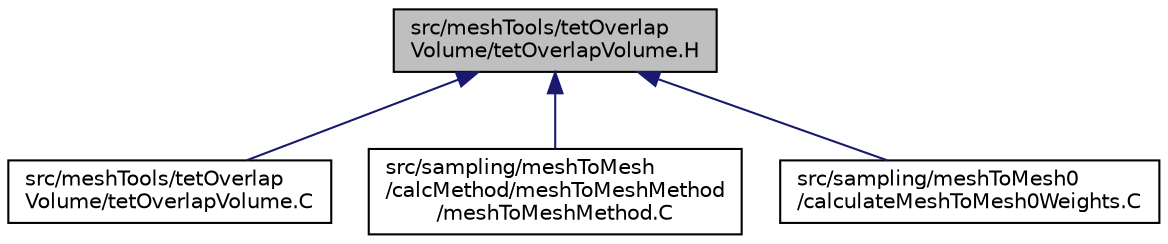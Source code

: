 digraph "src/meshTools/tetOverlapVolume/tetOverlapVolume.H"
{
  bgcolor="transparent";
  edge [fontname="Helvetica",fontsize="10",labelfontname="Helvetica",labelfontsize="10"];
  node [fontname="Helvetica",fontsize="10",shape=record];
  Node164 [label="src/meshTools/tetOverlap\lVolume/tetOverlapVolume.H",height=0.2,width=0.4,color="black", fillcolor="grey75", style="filled", fontcolor="black"];
  Node164 -> Node165 [dir="back",color="midnightblue",fontsize="10",style="solid",fontname="Helvetica"];
  Node165 [label="src/meshTools/tetOverlap\lVolume/tetOverlapVolume.C",height=0.2,width=0.4,color="black",URL="$a08861.html"];
  Node164 -> Node166 [dir="back",color="midnightblue",fontsize="10",style="solid",fontname="Helvetica"];
  Node166 [label="src/sampling/meshToMesh\l/calcMethod/meshToMeshMethod\l/meshToMeshMethod.C",height=0.2,width=0.4,color="black",URL="$a14891.html"];
  Node164 -> Node167 [dir="back",color="midnightblue",fontsize="10",style="solid",fontname="Helvetica"];
  Node167 [label="src/sampling/meshToMesh0\l/calculateMeshToMesh0Weights.C",height=0.2,width=0.4,color="black",URL="$a14927.html"];
}
